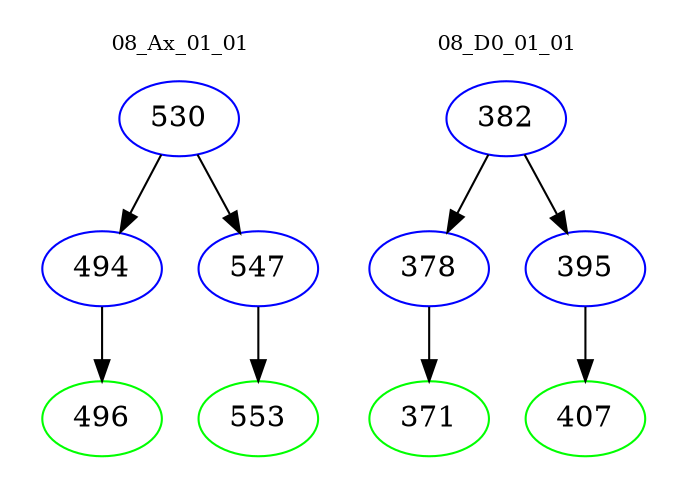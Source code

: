 digraph{
subgraph cluster_0 {
color = white
label = "08_Ax_01_01";
fontsize=10;
T0_530 [label="530", color="blue"]
T0_530 -> T0_494 [color="black"]
T0_494 [label="494", color="blue"]
T0_494 -> T0_496 [color="black"]
T0_496 [label="496", color="green"]
T0_530 -> T0_547 [color="black"]
T0_547 [label="547", color="blue"]
T0_547 -> T0_553 [color="black"]
T0_553 [label="553", color="green"]
}
subgraph cluster_1 {
color = white
label = "08_D0_01_01";
fontsize=10;
T1_382 [label="382", color="blue"]
T1_382 -> T1_378 [color="black"]
T1_378 [label="378", color="blue"]
T1_378 -> T1_371 [color="black"]
T1_371 [label="371", color="green"]
T1_382 -> T1_395 [color="black"]
T1_395 [label="395", color="blue"]
T1_395 -> T1_407 [color="black"]
T1_407 [label="407", color="green"]
}
}
